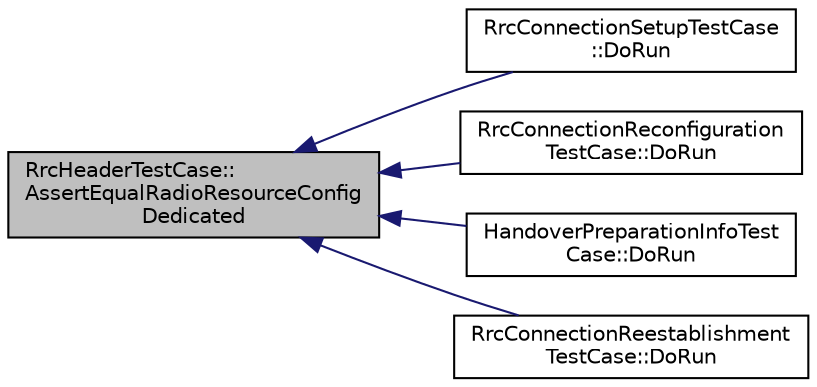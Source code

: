 digraph "RrcHeaderTestCase::AssertEqualRadioResourceConfigDedicated"
{
  edge [fontname="Helvetica",fontsize="10",labelfontname="Helvetica",labelfontsize="10"];
  node [fontname="Helvetica",fontsize="10",shape=record];
  rankdir="LR";
  Node1 [label="RrcHeaderTestCase::\lAssertEqualRadioResourceConfig\lDedicated",height=0.2,width=0.4,color="black", fillcolor="grey75", style="filled", fontcolor="black"];
  Node1 -> Node2 [dir="back",color="midnightblue",fontsize="10",style="solid"];
  Node2 [label="RrcConnectionSetupTestCase\l::DoRun",height=0.2,width=0.4,color="black", fillcolor="white", style="filled",URL="$df/d80/classRrcConnectionSetupTestCase.html#a167082ea179ee6608f4cd608eef3b87e",tooltip="Implementation to actually run this TestCase. "];
  Node1 -> Node3 [dir="back",color="midnightblue",fontsize="10",style="solid"];
  Node3 [label="RrcConnectionReconfiguration\lTestCase::DoRun",height=0.2,width=0.4,color="black", fillcolor="white", style="filled",URL="$db/df4/classRrcConnectionReconfigurationTestCase.html#a2b89d71bea1fac367654a314ffb228a8",tooltip="Implementation to actually run this TestCase. "];
  Node1 -> Node4 [dir="back",color="midnightblue",fontsize="10",style="solid"];
  Node4 [label="HandoverPreparationInfoTest\lCase::DoRun",height=0.2,width=0.4,color="black", fillcolor="white", style="filled",URL="$d9/d7e/classHandoverPreparationInfoTestCase.html#af2543e8eacd157b1cc0ec5615a3aba95",tooltip="Implementation to actually run this TestCase. "];
  Node1 -> Node5 [dir="back",color="midnightblue",fontsize="10",style="solid"];
  Node5 [label="RrcConnectionReestablishment\lTestCase::DoRun",height=0.2,width=0.4,color="black", fillcolor="white", style="filled",URL="$da/daa/classRrcConnectionReestablishmentTestCase.html#a83b77e685792d906456e37b202274265",tooltip="Implementation to actually run this TestCase. "];
}
